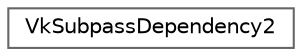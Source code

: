digraph "类继承关系图"
{
 // LATEX_PDF_SIZE
  bgcolor="transparent";
  edge [fontname=Helvetica,fontsize=10,labelfontname=Helvetica,labelfontsize=10];
  node [fontname=Helvetica,fontsize=10,shape=box,height=0.2,width=0.4];
  rankdir="LR";
  Node0 [id="Node000000",label="VkSubpassDependency2",height=0.2,width=0.4,color="grey40", fillcolor="white", style="filled",URL="$struct_vk_subpass_dependency2.html",tooltip=" "];
}
